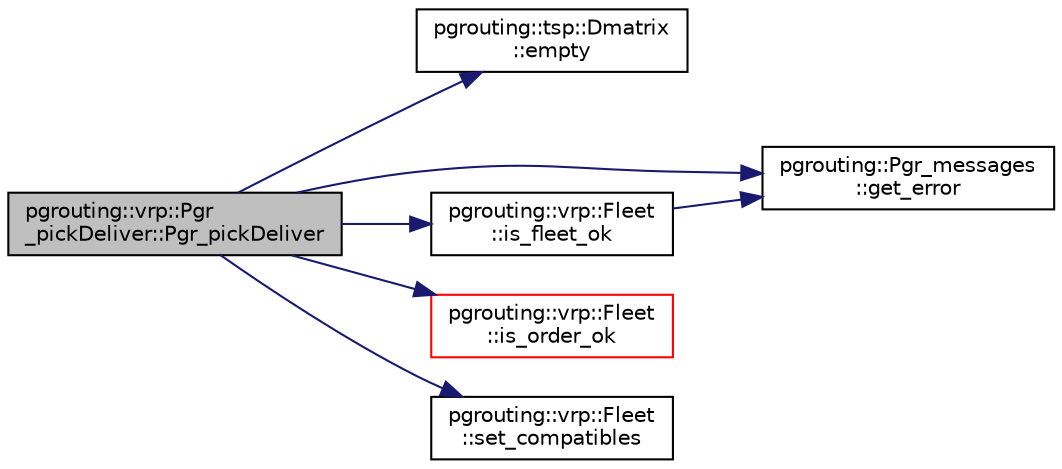 digraph "pgrouting::vrp::Pgr_pickDeliver::Pgr_pickDeliver"
{
  edge [fontname="Helvetica",fontsize="10",labelfontname="Helvetica",labelfontsize="10"];
  node [fontname="Helvetica",fontsize="10",shape=record];
  rankdir="LR";
  Node0 [label="pgrouting::vrp::Pgr\l_pickDeliver::Pgr_pickDeliver",height=0.2,width=0.4,color="black", fillcolor="grey75", style="filled", fontcolor="black"];
  Node0 -> Node1 [color="midnightblue",fontsize="10",style="solid",fontname="Helvetica"];
  Node1 [label="pgrouting::tsp::Dmatrix\l::empty",height=0.2,width=0.4,color="black", fillcolor="white", style="filled",URL="$classpgrouting_1_1tsp_1_1Dmatrix.html#a1df703d856688be795d3f2d05a690277"];
  Node0 -> Node2 [color="midnightblue",fontsize="10",style="solid",fontname="Helvetica"];
  Node2 [label="pgrouting::Pgr_messages\l::get_error",height=0.2,width=0.4,color="black", fillcolor="white", style="filled",URL="$classpgrouting_1_1Pgr__messages.html#a7f6fd9736d46b81a91df0c465d363547",tooltip="get_error "];
  Node0 -> Node3 [color="midnightblue",fontsize="10",style="solid",fontname="Helvetica"];
  Node3 [label="pgrouting::vrp::Fleet\l::is_fleet_ok",height=0.2,width=0.4,color="black", fillcolor="white", style="filled",URL="$classpgrouting_1_1vrp_1_1Fleet.html#a7e6db8641aa5268705f7c1e77ad6afff"];
  Node3 -> Node2 [color="midnightblue",fontsize="10",style="solid",fontname="Helvetica"];
  Node0 -> Node4 [color="midnightblue",fontsize="10",style="solid",fontname="Helvetica"];
  Node4 [label="pgrouting::vrp::Fleet\l::is_order_ok",height=0.2,width=0.4,color="red", fillcolor="white", style="filled",URL="$classpgrouting_1_1vrp_1_1Fleet.html#a20706ce64b90c0e628fb51da79f1e490",tooltip="Given an order, Cycle trhugh all the trucks to verify if the order can be served by at least one truc..."];
  Node0 -> Node19 [color="midnightblue",fontsize="10",style="solid",fontname="Helvetica"];
  Node19 [label="pgrouting::vrp::Fleet\l::set_compatibles",height=0.2,width=0.4,color="black", fillcolor="white", style="filled",URL="$classpgrouting_1_1vrp_1_1Fleet.html#ae69becd4875cb8c486f00a75edfff54f"];
}
